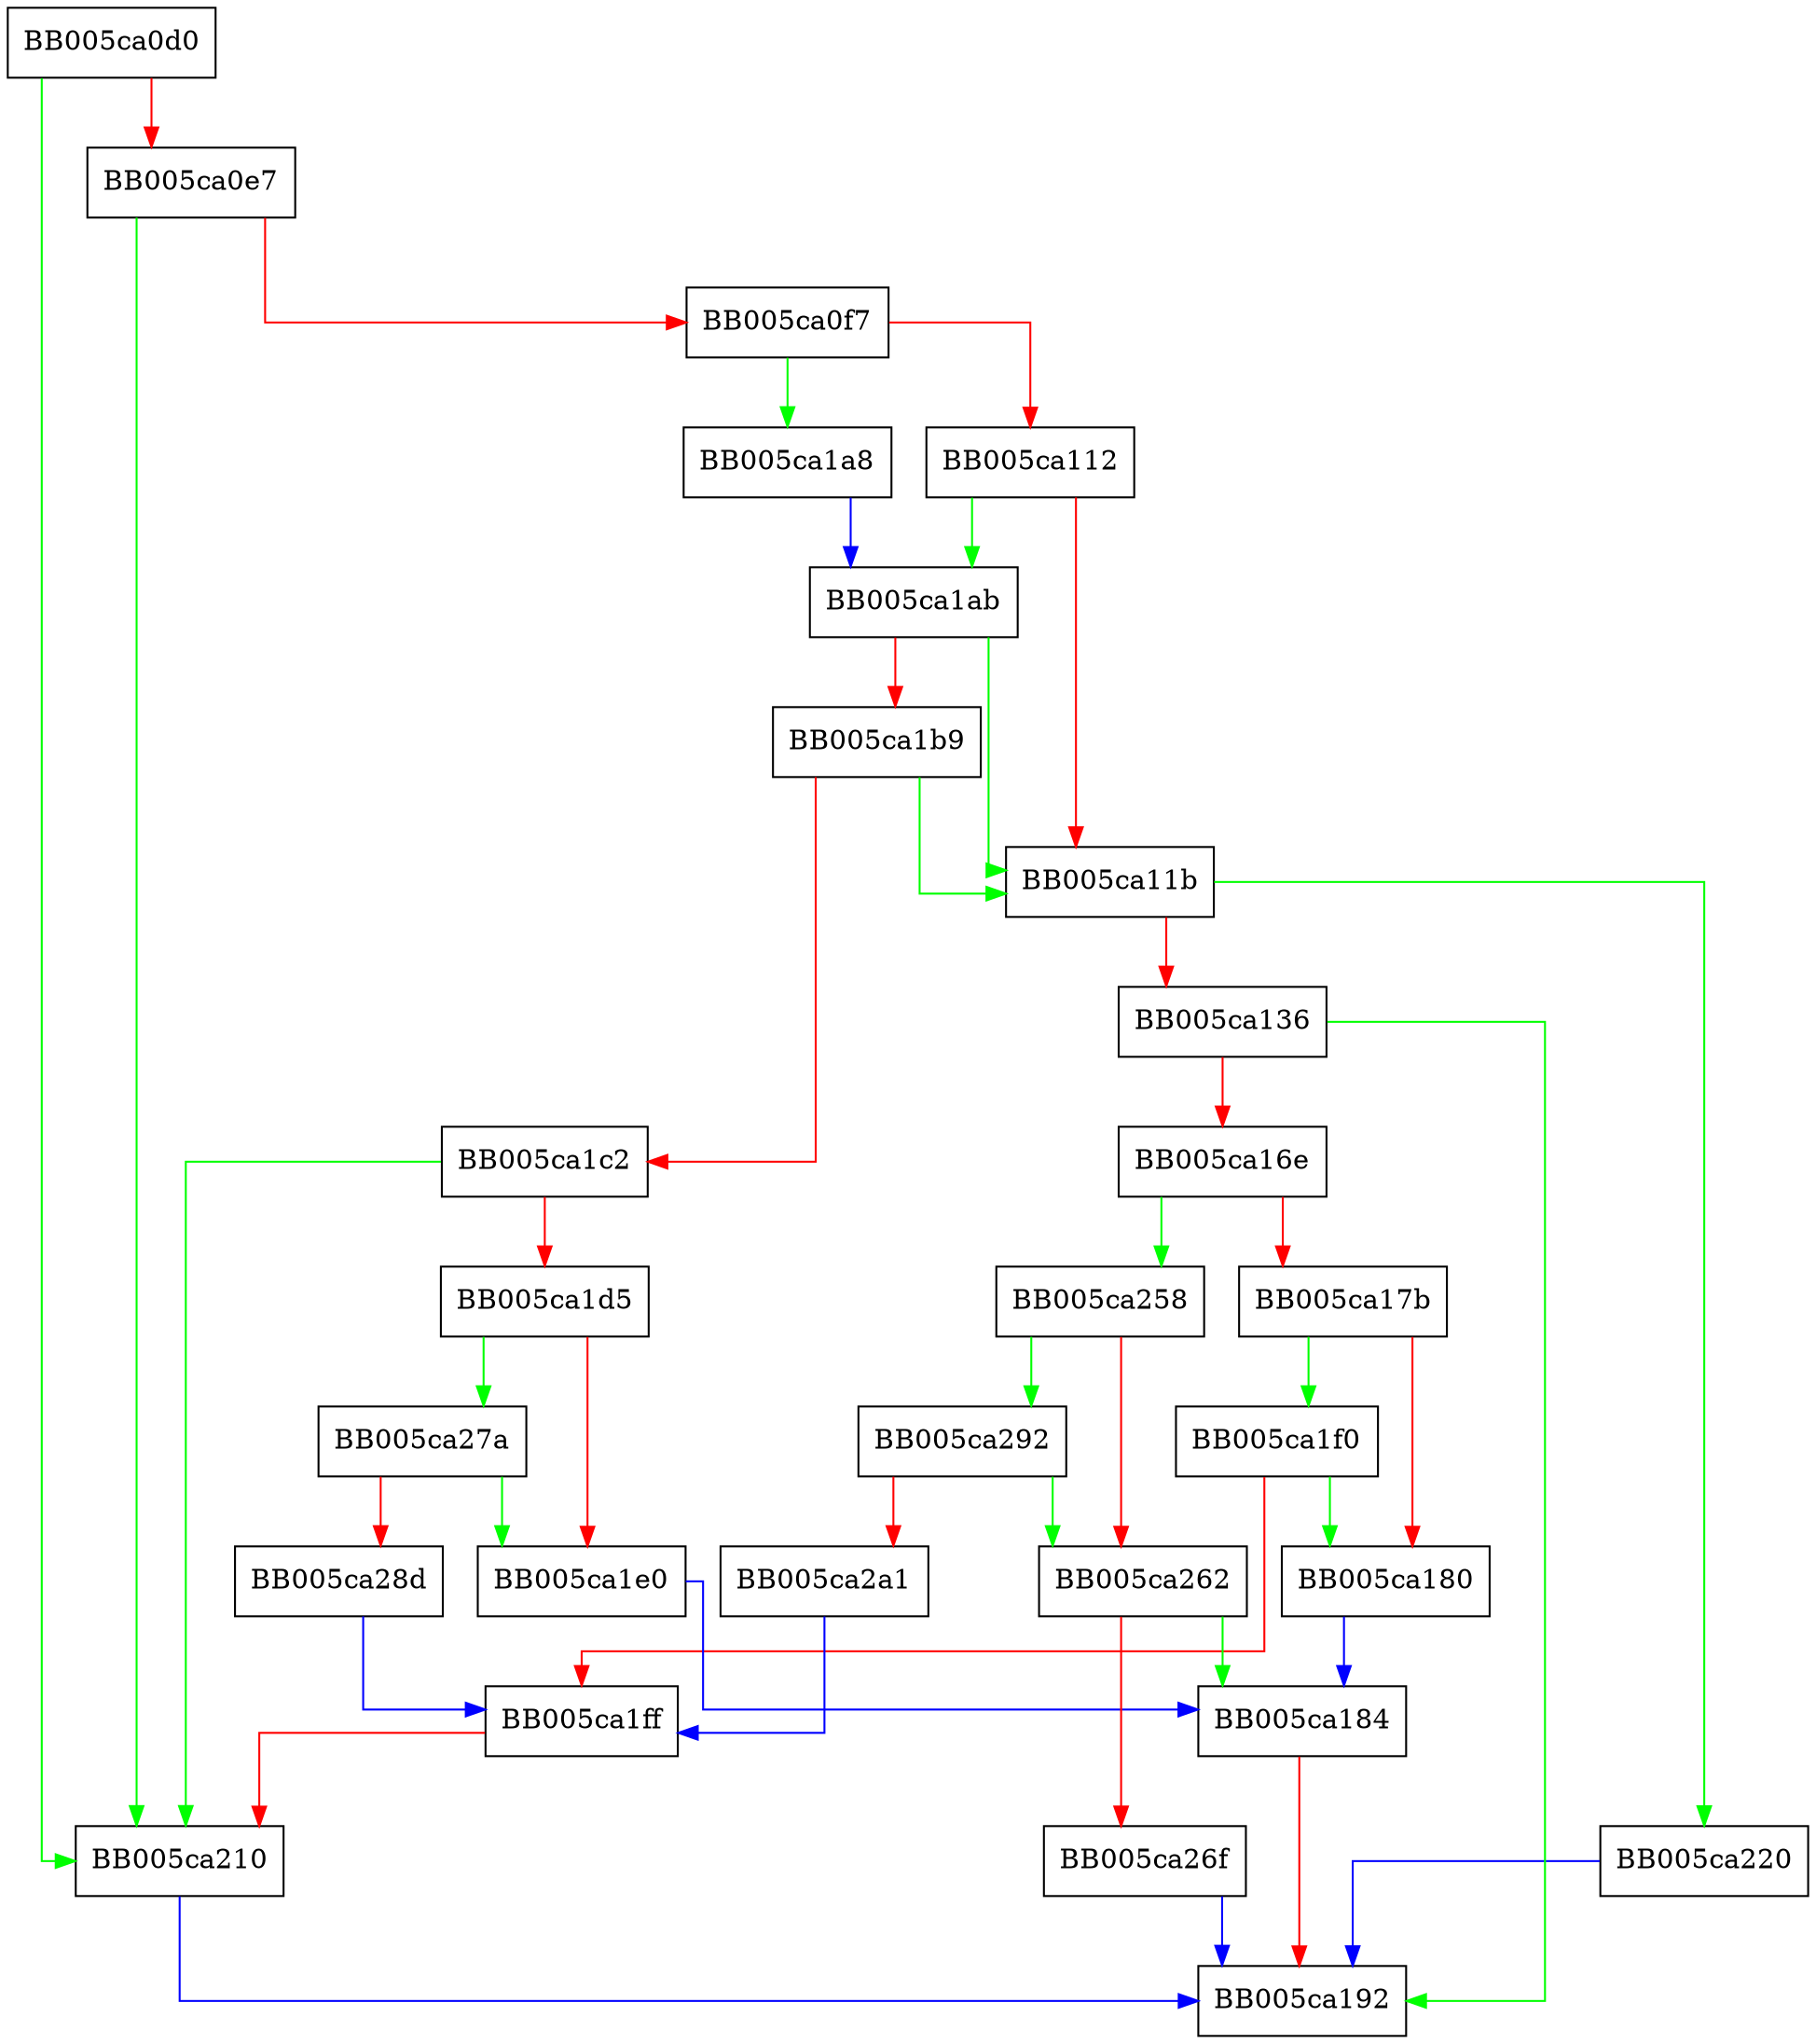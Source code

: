 digraph evp_keymgmt_util_copy {
  node [shape="box"];
  graph [splines=ortho];
  BB005ca0d0 -> BB005ca210 [color="green"];
  BB005ca0d0 -> BB005ca0e7 [color="red"];
  BB005ca0e7 -> BB005ca210 [color="green"];
  BB005ca0e7 -> BB005ca0f7 [color="red"];
  BB005ca0f7 -> BB005ca1a8 [color="green"];
  BB005ca0f7 -> BB005ca112 [color="red"];
  BB005ca112 -> BB005ca1ab [color="green"];
  BB005ca112 -> BB005ca11b [color="red"];
  BB005ca11b -> BB005ca220 [color="green"];
  BB005ca11b -> BB005ca136 [color="red"];
  BB005ca136 -> BB005ca192 [color="green"];
  BB005ca136 -> BB005ca16e [color="red"];
  BB005ca16e -> BB005ca258 [color="green"];
  BB005ca16e -> BB005ca17b [color="red"];
  BB005ca17b -> BB005ca1f0 [color="green"];
  BB005ca17b -> BB005ca180 [color="red"];
  BB005ca180 -> BB005ca184 [color="blue"];
  BB005ca184 -> BB005ca192 [color="red"];
  BB005ca1a8 -> BB005ca1ab [color="blue"];
  BB005ca1ab -> BB005ca11b [color="green"];
  BB005ca1ab -> BB005ca1b9 [color="red"];
  BB005ca1b9 -> BB005ca11b [color="green"];
  BB005ca1b9 -> BB005ca1c2 [color="red"];
  BB005ca1c2 -> BB005ca210 [color="green"];
  BB005ca1c2 -> BB005ca1d5 [color="red"];
  BB005ca1d5 -> BB005ca27a [color="green"];
  BB005ca1d5 -> BB005ca1e0 [color="red"];
  BB005ca1e0 -> BB005ca184 [color="blue"];
  BB005ca1f0 -> BB005ca180 [color="green"];
  BB005ca1f0 -> BB005ca1ff [color="red"];
  BB005ca1ff -> BB005ca210 [color="red"];
  BB005ca210 -> BB005ca192 [color="blue"];
  BB005ca220 -> BB005ca192 [color="blue"];
  BB005ca258 -> BB005ca292 [color="green"];
  BB005ca258 -> BB005ca262 [color="red"];
  BB005ca262 -> BB005ca184 [color="green"];
  BB005ca262 -> BB005ca26f [color="red"];
  BB005ca26f -> BB005ca192 [color="blue"];
  BB005ca27a -> BB005ca1e0 [color="green"];
  BB005ca27a -> BB005ca28d [color="red"];
  BB005ca28d -> BB005ca1ff [color="blue"];
  BB005ca292 -> BB005ca262 [color="green"];
  BB005ca292 -> BB005ca2a1 [color="red"];
  BB005ca2a1 -> BB005ca1ff [color="blue"];
}